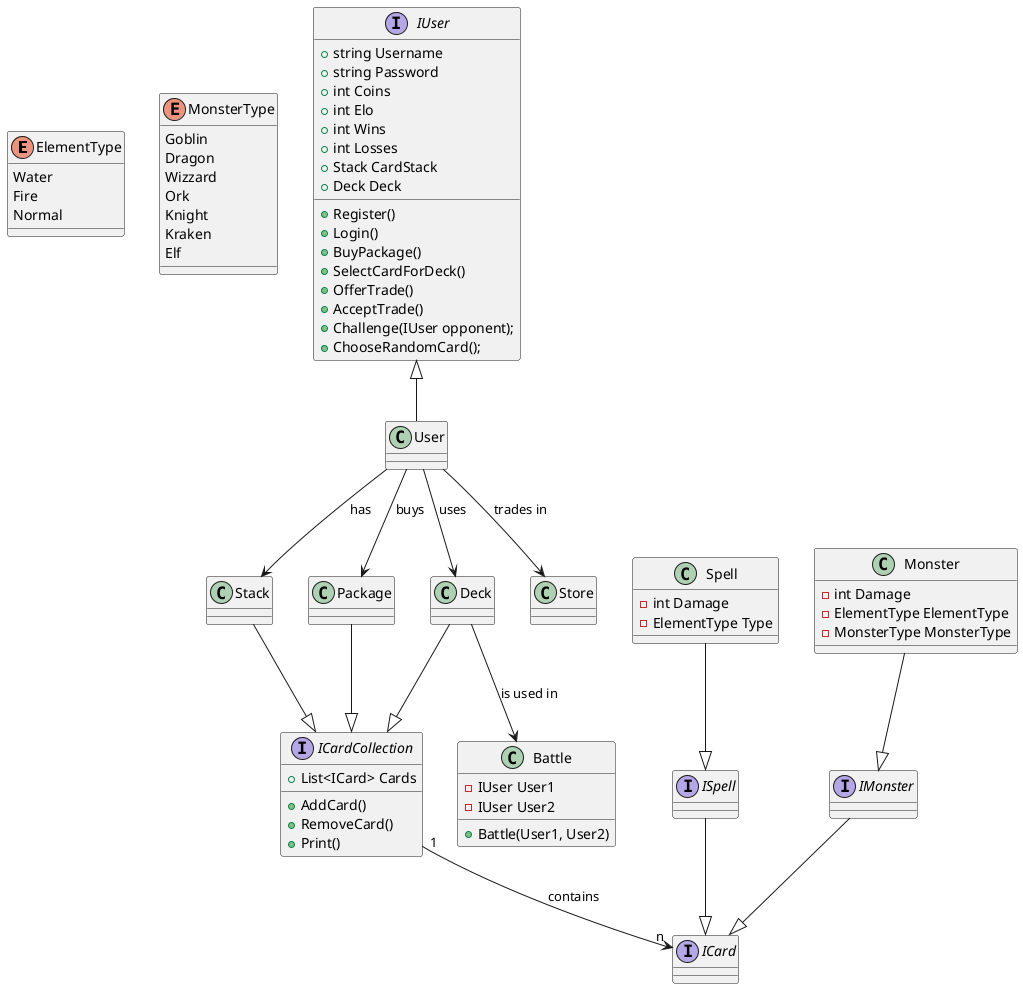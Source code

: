 @startuml Projekt: Monster Trading Card Game 

enum ElementType{
    Water
    Fire
    Normal
}

enum MonsterType{
    Goblin
    Dragon
    Wizzard 
    Ork 
    Knight
    Kraken
    Elf 
}

interface IUser{
    + string Username 
    + string Password
    + int Coins 
    + int Elo
    + int Wins
    + int Losses
    + Stack CardStack
    + Deck Deck
    + Register()
    + Login()
    + BuyPackage()
    + SelectCardForDeck()
    + OfferTrade()
    + AcceptTrade()
    + Challenge(IUser opponent);
    + ChooseRandomCard(); 
}

class User{
}
IUser <|-- User

interface ICard{

}

interface ISpell{

}
ISpell --|> ICard

interface IMonster{

}
IMonster --|> ICard

class Spell{
    - int Damage
    - ElementType Type
}
Spell --|> ISpell

class Monster{
    - int Damage
    - ElementType ElementType
    - MonsterType MonsterType
}
Monster --|> IMonster

class Stack{

}
User --> Stack : has

class Package{

}
User --> Package : buys

class Deck{

}
User --> Deck : uses

interface ICardCollection{
    + List<ICard> Cards
    + AddCard()
    + RemoveCard()
    + Print()
}
Stack --|> ICardCollection
Package --|> ICardCollection
Deck --|> ICardCollection
ICardCollection "1" --> "n" ICard : contains

class Store{

}
User --> Store : trades in

class Battle{
    - IUser User1
    - IUser User2

    + Battle(User1, User2)

}
Deck --> Battle : is used in

@enduml
